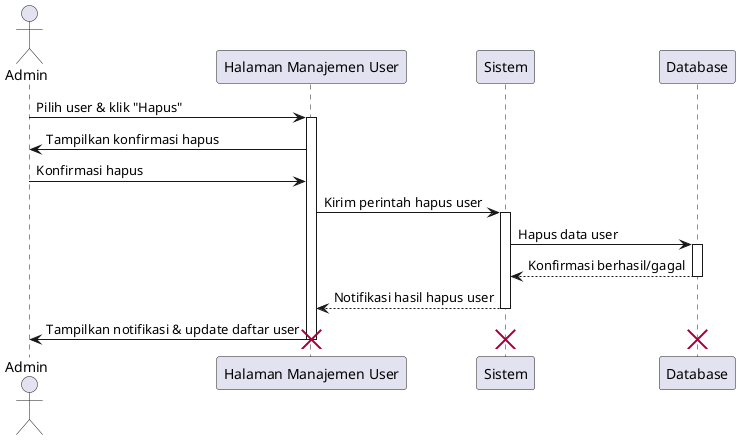 @startuml
actor Admin
participant "Halaman Manajemen User" as UserMgmt
participant "Sistem" as System
participant "Database" as DB

Admin -> UserMgmt : Pilih user & klik "Hapus"
activate UserMgmt
UserMgmt -> Admin : Tampilkan konfirmasi hapus

Admin -> UserMgmt : Konfirmasi hapus

UserMgmt -> System : Kirim perintah hapus user
activate System
System -> DB : Hapus data user
activate DB
DB --> System : Konfirmasi berhasil/gagal
deactivate DB
System --> UserMgmt : Notifikasi hasil hapus user
deactivate System
UserMgmt -> Admin : Tampilkan notifikasi & update daftar user
deactivate UserMgmt

destroy UserMgmt
destroy System
destroy DB

@enduml
